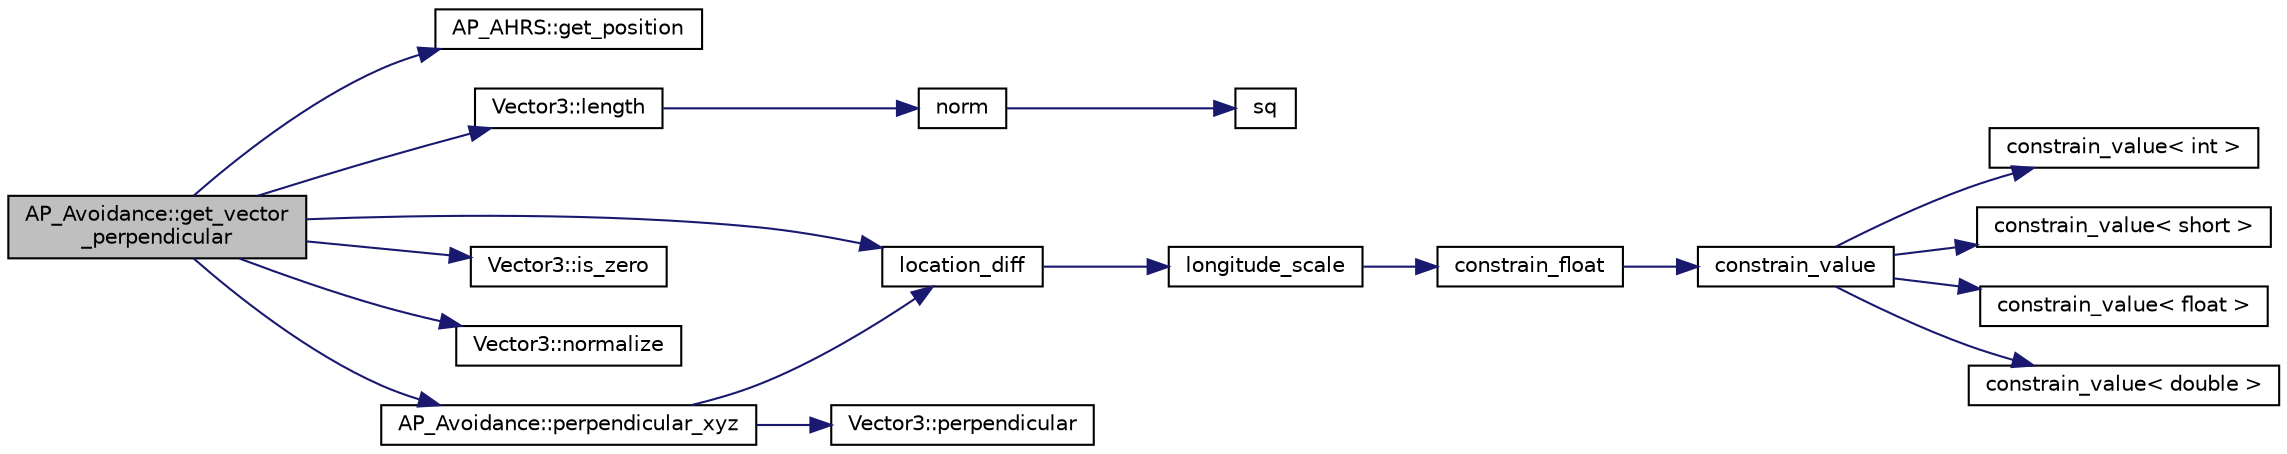 digraph "AP_Avoidance::get_vector_perpendicular"
{
 // INTERACTIVE_SVG=YES
  edge [fontname="Helvetica",fontsize="10",labelfontname="Helvetica",labelfontsize="10"];
  node [fontname="Helvetica",fontsize="10",shape=record];
  rankdir="LR";
  Node1 [label="AP_Avoidance::get_vector\l_perpendicular",height=0.2,width=0.4,color="black", fillcolor="grey75", style="filled", fontcolor="black"];
  Node1 -> Node2 [color="midnightblue",fontsize="10",style="solid",fontname="Helvetica"];
  Node2 [label="AP_AHRS::get_position",height=0.2,width=0.4,color="black", fillcolor="white", style="filled",URL="$classAP__AHRS.html#a861802533d7f8a91efc39425ac9c724f"];
  Node1 -> Node3 [color="midnightblue",fontsize="10",style="solid",fontname="Helvetica"];
  Node3 [label="Vector3::length",height=0.2,width=0.4,color="black", fillcolor="white", style="filled",URL="$classVector3.html#ac1fd5514e368a1e1c2d13f71eda18345"];
  Node3 -> Node4 [color="midnightblue",fontsize="10",style="solid",fontname="Helvetica"];
  Node4 [label="norm",height=0.2,width=0.4,color="black", fillcolor="white", style="filled",URL="$AP__Math_8h.html#adc76d4a5e5c9ae8cb7ab17b55c40d636"];
  Node4 -> Node5 [color="midnightblue",fontsize="10",style="solid",fontname="Helvetica"];
  Node5 [label="sq",height=0.2,width=0.4,color="black", fillcolor="white", style="filled",URL="$AP__Math_8h.html#a0375e3d67fd3911cacee5c3e1408c0f2"];
  Node1 -> Node6 [color="midnightblue",fontsize="10",style="solid",fontname="Helvetica"];
  Node6 [label="location_diff",height=0.2,width=0.4,color="black", fillcolor="white", style="filled",URL="$location_8cpp.html#a527b26472ed6f2e0c141e109a0722a0a"];
  Node6 -> Node7 [color="midnightblue",fontsize="10",style="solid",fontname="Helvetica"];
  Node7 [label="longitude_scale",height=0.2,width=0.4,color="black", fillcolor="white", style="filled",URL="$location_8cpp.html#ad2368c582f3e0c135e2a74772f4db61a"];
  Node7 -> Node8 [color="midnightblue",fontsize="10",style="solid",fontname="Helvetica"];
  Node8 [label="constrain_float",height=0.2,width=0.4,color="black", fillcolor="white", style="filled",URL="$AP__Math_8h.html#ad525609d9dba6ffa556a0fbf08a3f9b4"];
  Node8 -> Node9 [color="midnightblue",fontsize="10",style="solid",fontname="Helvetica"];
  Node9 [label="constrain_value",height=0.2,width=0.4,color="black", fillcolor="white", style="filled",URL="$AP__Math_8h.html#a20e8f8671c282c69c1954652b6d61585"];
  Node9 -> Node10 [color="midnightblue",fontsize="10",style="solid",fontname="Helvetica"];
  Node10 [label="constrain_value\< int \>",height=0.2,width=0.4,color="black", fillcolor="white", style="filled",URL="$AP__Math_8cpp.html#a37e8e901754cb9c8e53a8e3030c82c50"];
  Node9 -> Node11 [color="midnightblue",fontsize="10",style="solid",fontname="Helvetica"];
  Node11 [label="constrain_value\< short \>",height=0.2,width=0.4,color="black", fillcolor="white", style="filled",URL="$AP__Math_8cpp.html#afdbe107ec1987d318a6347816fbf2b89"];
  Node9 -> Node12 [color="midnightblue",fontsize="10",style="solid",fontname="Helvetica"];
  Node12 [label="constrain_value\< float \>",height=0.2,width=0.4,color="black", fillcolor="white", style="filled",URL="$AP__Math_8cpp.html#ae6c621670c214da687de21d4e3a92587"];
  Node9 -> Node13 [color="midnightblue",fontsize="10",style="solid",fontname="Helvetica"];
  Node13 [label="constrain_value\< double \>",height=0.2,width=0.4,color="black", fillcolor="white", style="filled",URL="$AP__Math_8cpp.html#afe3990b00e9abc43fa97dfaf8e32f5c4"];
  Node1 -> Node14 [color="midnightblue",fontsize="10",style="solid",fontname="Helvetica"];
  Node14 [label="Vector3::is_zero",height=0.2,width=0.4,color="black", fillcolor="white", style="filled",URL="$classVector3.html#a0a3015b68acc33e5ca34bbe122d7fc66"];
  Node1 -> Node15 [color="midnightblue",fontsize="10",style="solid",fontname="Helvetica"];
  Node15 [label="Vector3::normalize",height=0.2,width=0.4,color="black", fillcolor="white", style="filled",URL="$classVector3.html#a9b147a862a1b86ed2e5b735d19da3da1"];
  Node1 -> Node16 [color="midnightblue",fontsize="10",style="solid",fontname="Helvetica"];
  Node16 [label="AP_Avoidance::perpendicular_xyz",height=0.2,width=0.4,color="black", fillcolor="white", style="filled",URL="$classAP__Avoidance.html#a7e6442cef2d0cf4f1e6708d12335a2d2"];
  Node16 -> Node6 [color="midnightblue",fontsize="10",style="solid",fontname="Helvetica"];
  Node16 -> Node17 [color="midnightblue",fontsize="10",style="solid",fontname="Helvetica"];
  Node17 [label="Vector3::perpendicular",height=0.2,width=0.4,color="black", fillcolor="white", style="filled",URL="$classVector3.html#ae4fb36d45f22d997205330c951b2406e"];
}
